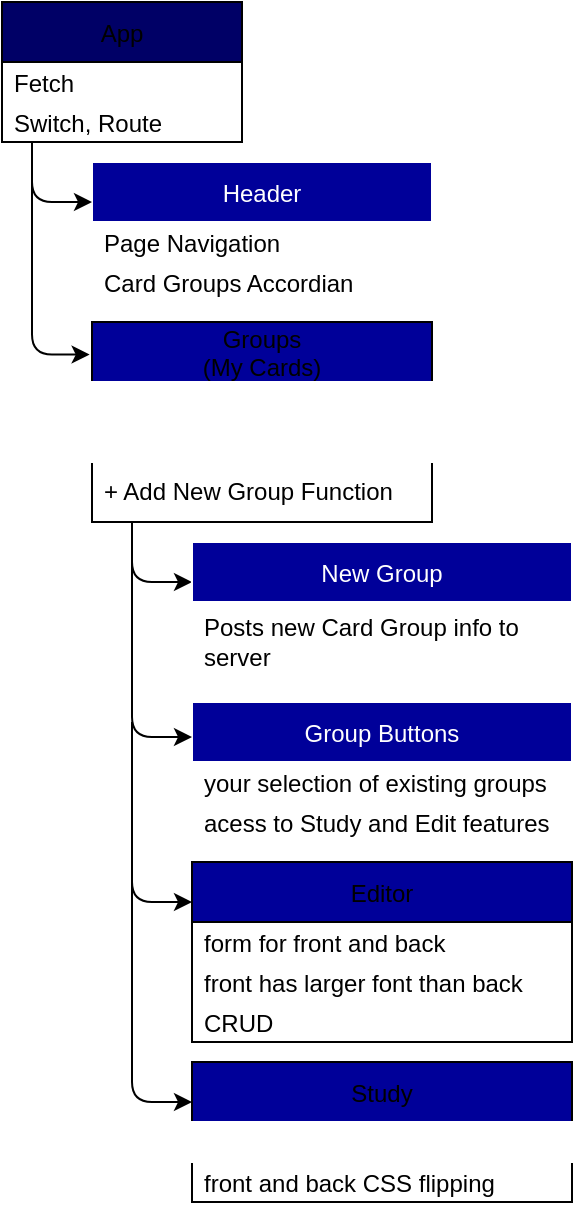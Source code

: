 <mxfile>
    <diagram id="4JuOQKYvCj76YSFSErYb" name="Page-1">
        <mxGraphModel dx="314" dy="486" grid="1" gridSize="10" guides="1" tooltips="1" connect="1" arrows="1" fold="1" page="1" pageScale="1" pageWidth="850" pageHeight="1100" math="0" shadow="0">
            <root>
                <mxCell id="0"/>
                <mxCell id="1" parent="0"/>
                <mxCell id="8" value="App" style="swimlane;fontStyle=0;childLayout=stackLayout;horizontal=1;startSize=30;horizontalStack=0;resizeParent=1;resizeParentMax=0;resizeLast=0;collapsible=1;marginBottom=0;fillColor=#000066;" parent="1" vertex="1">
                    <mxGeometry x="425" y="40" width="120" height="70" as="geometry"/>
                </mxCell>
                <mxCell id="9" value="Fetch" style="text;strokeColor=none;fillColor=none;align=left;verticalAlign=middle;spacingLeft=4;spacingRight=4;overflow=hidden;points=[[0,0.5],[1,0.5]];portConstraint=eastwest;rotatable=0;" parent="8" vertex="1">
                    <mxGeometry y="30" width="120" height="20" as="geometry"/>
                </mxCell>
                <mxCell id="13" value="Switch, Route" style="text;strokeColor=none;fillColor=none;align=left;verticalAlign=middle;spacingLeft=4;spacingRight=4;overflow=hidden;points=[[0,0.5],[1,0.5]];portConstraint=eastwest;rotatable=0;" parent="8" vertex="1">
                    <mxGeometry y="50" width="120" height="20" as="geometry"/>
                </mxCell>
                <mxCell id="14" value="Header" style="swimlane;fontStyle=0;childLayout=stackLayout;horizontal=1;startSize=30;horizontalStack=0;resizeParent=1;resizeParentMax=0;resizeLast=0;collapsible=1;marginBottom=0;fillColor=#000099;fontColor=#ffffff;strokeColor=#FFFFFF;" parent="1" vertex="1">
                    <mxGeometry x="470" y="120" width="170" height="70" as="geometry"/>
                </mxCell>
                <mxCell id="15" value="Page Navigation   " style="text;strokeColor=none;fillColor=none;align=left;verticalAlign=middle;spacingLeft=4;spacingRight=4;overflow=hidden;points=[[0,0.5],[1,0.5]];portConstraint=eastwest;rotatable=0;" parent="14" vertex="1">
                    <mxGeometry y="30" width="170" height="20" as="geometry"/>
                </mxCell>
                <mxCell id="16" value="Card Groups Accordian" style="text;strokeColor=none;fillColor=none;align=left;verticalAlign=middle;spacingLeft=4;spacingRight=4;overflow=hidden;points=[[0,0.5],[1,0.5]];portConstraint=eastwest;rotatable=0;" parent="14" vertex="1">
                    <mxGeometry y="50" width="170" height="20" as="geometry"/>
                </mxCell>
                <mxCell id="18" value="Groups&#10;(My Cards)" style="swimlane;fontStyle=0;childLayout=stackLayout;horizontal=1;startSize=30;horizontalStack=0;resizeParent=1;resizeParentMax=0;resizeLast=0;collapsible=1;marginBottom=0;fillColor=#000099;strokeColor=default;" parent="1" vertex="1">
                    <mxGeometry x="470" y="200" width="170" height="100" as="geometry"/>
                </mxCell>
                <mxCell id="20" value="displays a grid of all card fronts in group" style="text;strokeColor=#FFFFFF;fillColor=none;align=left;verticalAlign=middle;spacingLeft=4;spacingRight=4;overflow=hidden;points=[[0,0.5],[1,0.5]];portConstraint=eastwest;rotatable=0;whiteSpace=wrap;fontColor=#ffffff;" parent="18" vertex="1">
                    <mxGeometry y="30" width="170" height="40" as="geometry"/>
                </mxCell>
                <mxCell id="36" value="+ Add New Group Function" style="text;strokeColor=none;fillColor=none;align=left;verticalAlign=middle;spacingLeft=4;spacingRight=4;overflow=hidden;points=[[0,0.5],[1,0.5]];portConstraint=eastwest;rotatable=0;whiteSpace=wrap;" parent="18" vertex="1">
                    <mxGeometry y="70" width="170" height="30" as="geometry"/>
                </mxCell>
                <mxCell id="56" value="" style="edgeStyle=segmentEdgeStyle;endArrow=classic;html=1;" parent="18" edge="1">
                    <mxGeometry width="50" height="50" relative="1" as="geometry">
                        <mxPoint x="20" y="100" as="sourcePoint"/>
                        <mxPoint x="50" y="130" as="targetPoint"/>
                        <Array as="points">
                            <mxPoint x="20" y="130"/>
                        </Array>
                    </mxGeometry>
                </mxCell>
                <mxCell id="21" value="Study" style="swimlane;fontStyle=0;childLayout=stackLayout;horizontal=1;startSize=30;horizontalStack=0;resizeParent=1;resizeParentMax=0;resizeLast=0;collapsible=1;marginBottom=0;fillColor=#000099;strokeColor=default;" parent="1" vertex="1">
                    <mxGeometry x="520" y="570" width="190" height="70" as="geometry"/>
                </mxCell>
                <mxCell id="22" value="shows cards in order" style="text;strokeColor=#FFFFFF;fillColor=none;align=left;verticalAlign=middle;spacingLeft=4;spacingRight=4;overflow=hidden;points=[[0,0.5],[1,0.5]];portConstraint=eastwest;rotatable=0;fontColor=#ffffff;" parent="21" vertex="1">
                    <mxGeometry y="30" width="190" height="20" as="geometry"/>
                </mxCell>
                <mxCell id="23" value="front and back CSS flipping" style="text;strokeColor=none;fillColor=none;align=left;verticalAlign=middle;spacingLeft=4;spacingRight=4;overflow=hidden;points=[[0,0.5],[1,0.5]];portConstraint=eastwest;rotatable=0;" parent="21" vertex="1">
                    <mxGeometry y="50" width="190" height="20" as="geometry"/>
                </mxCell>
                <mxCell id="24" value="Group Buttons" style="swimlane;fontStyle=0;childLayout=stackLayout;horizontal=1;startSize=30;horizontalStack=0;resizeParent=1;resizeParentMax=0;resizeLast=0;collapsible=1;marginBottom=0;fillColor=#000099;fontColor=#ffffff;strokeColor=#FFFFFF;" parent="1" vertex="1">
                    <mxGeometry x="520" y="390" width="190" height="70" as="geometry"/>
                </mxCell>
                <mxCell id="25" value="your selection of existing groups" style="text;strokeColor=none;fillColor=none;align=left;verticalAlign=middle;spacingLeft=4;spacingRight=4;overflow=hidden;points=[[0,0.5],[1,0.5]];portConstraint=eastwest;rotatable=0;" parent="24" vertex="1">
                    <mxGeometry y="30" width="190" height="20" as="geometry"/>
                </mxCell>
                <mxCell id="57" value="acess to Study and Edit features" style="text;strokeColor=none;fillColor=none;align=left;verticalAlign=middle;spacingLeft=4;spacingRight=4;overflow=hidden;points=[[0,0.5],[1,0.5]];portConstraint=eastwest;rotatable=0;" parent="24" vertex="1">
                    <mxGeometry y="50" width="190" height="20" as="geometry"/>
                </mxCell>
                <mxCell id="27" value="Editor" style="swimlane;fontStyle=0;childLayout=stackLayout;horizontal=1;startSize=30;horizontalStack=0;resizeParent=1;resizeParentMax=0;resizeLast=0;collapsible=1;marginBottom=0;fillColor=#000099;" parent="1" vertex="1">
                    <mxGeometry x="520" y="470" width="190" height="90" as="geometry"/>
                </mxCell>
                <mxCell id="28" value="form for front and back" style="text;strokeColor=none;fillColor=none;align=left;verticalAlign=middle;spacingLeft=4;spacingRight=4;overflow=hidden;points=[[0,0.5],[1,0.5]];portConstraint=eastwest;rotatable=0;" parent="27" vertex="1">
                    <mxGeometry y="30" width="190" height="20" as="geometry"/>
                </mxCell>
                <mxCell id="26" value="front has larger font than back" style="text;strokeColor=none;fillColor=none;align=left;verticalAlign=middle;spacingLeft=4;spacingRight=4;overflow=hidden;points=[[0,0.5],[1,0.5]];portConstraint=eastwest;rotatable=0;" parent="27" vertex="1">
                    <mxGeometry y="50" width="190" height="20" as="geometry"/>
                </mxCell>
                <mxCell id="29" value="CRUD" style="text;strokeColor=none;fillColor=none;align=left;verticalAlign=middle;spacingLeft=4;spacingRight=4;overflow=hidden;points=[[0,0.5],[1,0.5]];portConstraint=eastwest;rotatable=0;" parent="27" vertex="1">
                    <mxGeometry y="70" width="190" height="20" as="geometry"/>
                </mxCell>
                <mxCell id="37" value="New Group" style="swimlane;fontStyle=0;childLayout=stackLayout;horizontal=1;startSize=30;horizontalStack=0;resizeParent=1;resizeParentMax=0;resizeLast=0;collapsible=1;marginBottom=0;fillColor=#000099;fontColor=#ffffff;strokeColor=#FFFFFF;" parent="1" vertex="1">
                    <mxGeometry x="520" y="310" width="190" height="70" as="geometry"/>
                </mxCell>
                <mxCell id="39" value="Posts new Card Group info to server" style="text;strokeColor=none;fillColor=none;align=left;verticalAlign=middle;spacingLeft=4;spacingRight=4;overflow=hidden;points=[[0,0.5],[1,0.5]];portConstraint=eastwest;rotatable=0;whiteSpace=wrap;" parent="37" vertex="1">
                    <mxGeometry y="30" width="190" height="40" as="geometry"/>
                </mxCell>
                <mxCell id="48" value="" style="edgeStyle=segmentEdgeStyle;endArrow=classic;html=1;" parent="1" source="13" edge="1">
                    <mxGeometry width="50" height="50" relative="1" as="geometry">
                        <mxPoint x="440" y="114" as="sourcePoint"/>
                        <mxPoint x="470" y="140" as="targetPoint"/>
                        <Array as="points">
                            <mxPoint x="440" y="140"/>
                            <mxPoint x="470" y="140"/>
                        </Array>
                    </mxGeometry>
                </mxCell>
                <mxCell id="49" value="" style="edgeStyle=segmentEdgeStyle;endArrow=classic;html=1;entryX=-0.007;entryY=0.163;entryDx=0;entryDy=0;entryPerimeter=0;" parent="1" target="18" edge="1">
                    <mxGeometry width="50" height="50" relative="1" as="geometry">
                        <mxPoint x="440" y="120" as="sourcePoint"/>
                        <mxPoint x="470" y="240" as="targetPoint"/>
                        <Array as="points">
                            <mxPoint x="440" y="216"/>
                        </Array>
                    </mxGeometry>
                </mxCell>
                <mxCell id="53" value="" style="edgeStyle=segmentEdgeStyle;endArrow=classic;html=1;entryX=0;entryY=0.25;entryDx=0;entryDy=0;" parent="1" target="24" edge="1">
                    <mxGeometry width="50" height="50" relative="1" as="geometry">
                        <mxPoint x="490" y="320" as="sourcePoint"/>
                        <mxPoint x="440" y="420" as="targetPoint"/>
                        <Array as="points">
                            <mxPoint x="490" y="408"/>
                        </Array>
                    </mxGeometry>
                </mxCell>
                <mxCell id="54" value="" style="edgeStyle=segmentEdgeStyle;endArrow=classic;html=1;" parent="1" target="27" edge="1">
                    <mxGeometry width="50" height="50" relative="1" as="geometry">
                        <mxPoint x="490" y="400" as="sourcePoint"/>
                        <mxPoint x="520" y="529.93" as="targetPoint"/>
                        <Array as="points">
                            <mxPoint x="490" y="490"/>
                        </Array>
                    </mxGeometry>
                </mxCell>
                <mxCell id="55" value="" style="edgeStyle=segmentEdgeStyle;endArrow=classic;html=1;" parent="1" target="21" edge="1">
                    <mxGeometry width="50" height="50" relative="1" as="geometry">
                        <mxPoint x="490" y="460" as="sourcePoint"/>
                        <mxPoint x="527" y="580" as="targetPoint"/>
                        <Array as="points">
                            <mxPoint x="490" y="590"/>
                        </Array>
                    </mxGeometry>
                </mxCell>
            </root>
        </mxGraphModel>
    </diagram>
</mxfile>